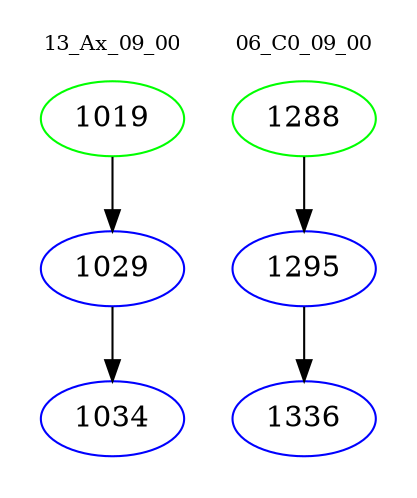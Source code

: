 digraph{
subgraph cluster_0 {
color = white
label = "13_Ax_09_00";
fontsize=10;
T0_1019 [label="1019", color="green"]
T0_1019 -> T0_1029 [color="black"]
T0_1029 [label="1029", color="blue"]
T0_1029 -> T0_1034 [color="black"]
T0_1034 [label="1034", color="blue"]
}
subgraph cluster_1 {
color = white
label = "06_C0_09_00";
fontsize=10;
T1_1288 [label="1288", color="green"]
T1_1288 -> T1_1295 [color="black"]
T1_1295 [label="1295", color="blue"]
T1_1295 -> T1_1336 [color="black"]
T1_1336 [label="1336", color="blue"]
}
}
